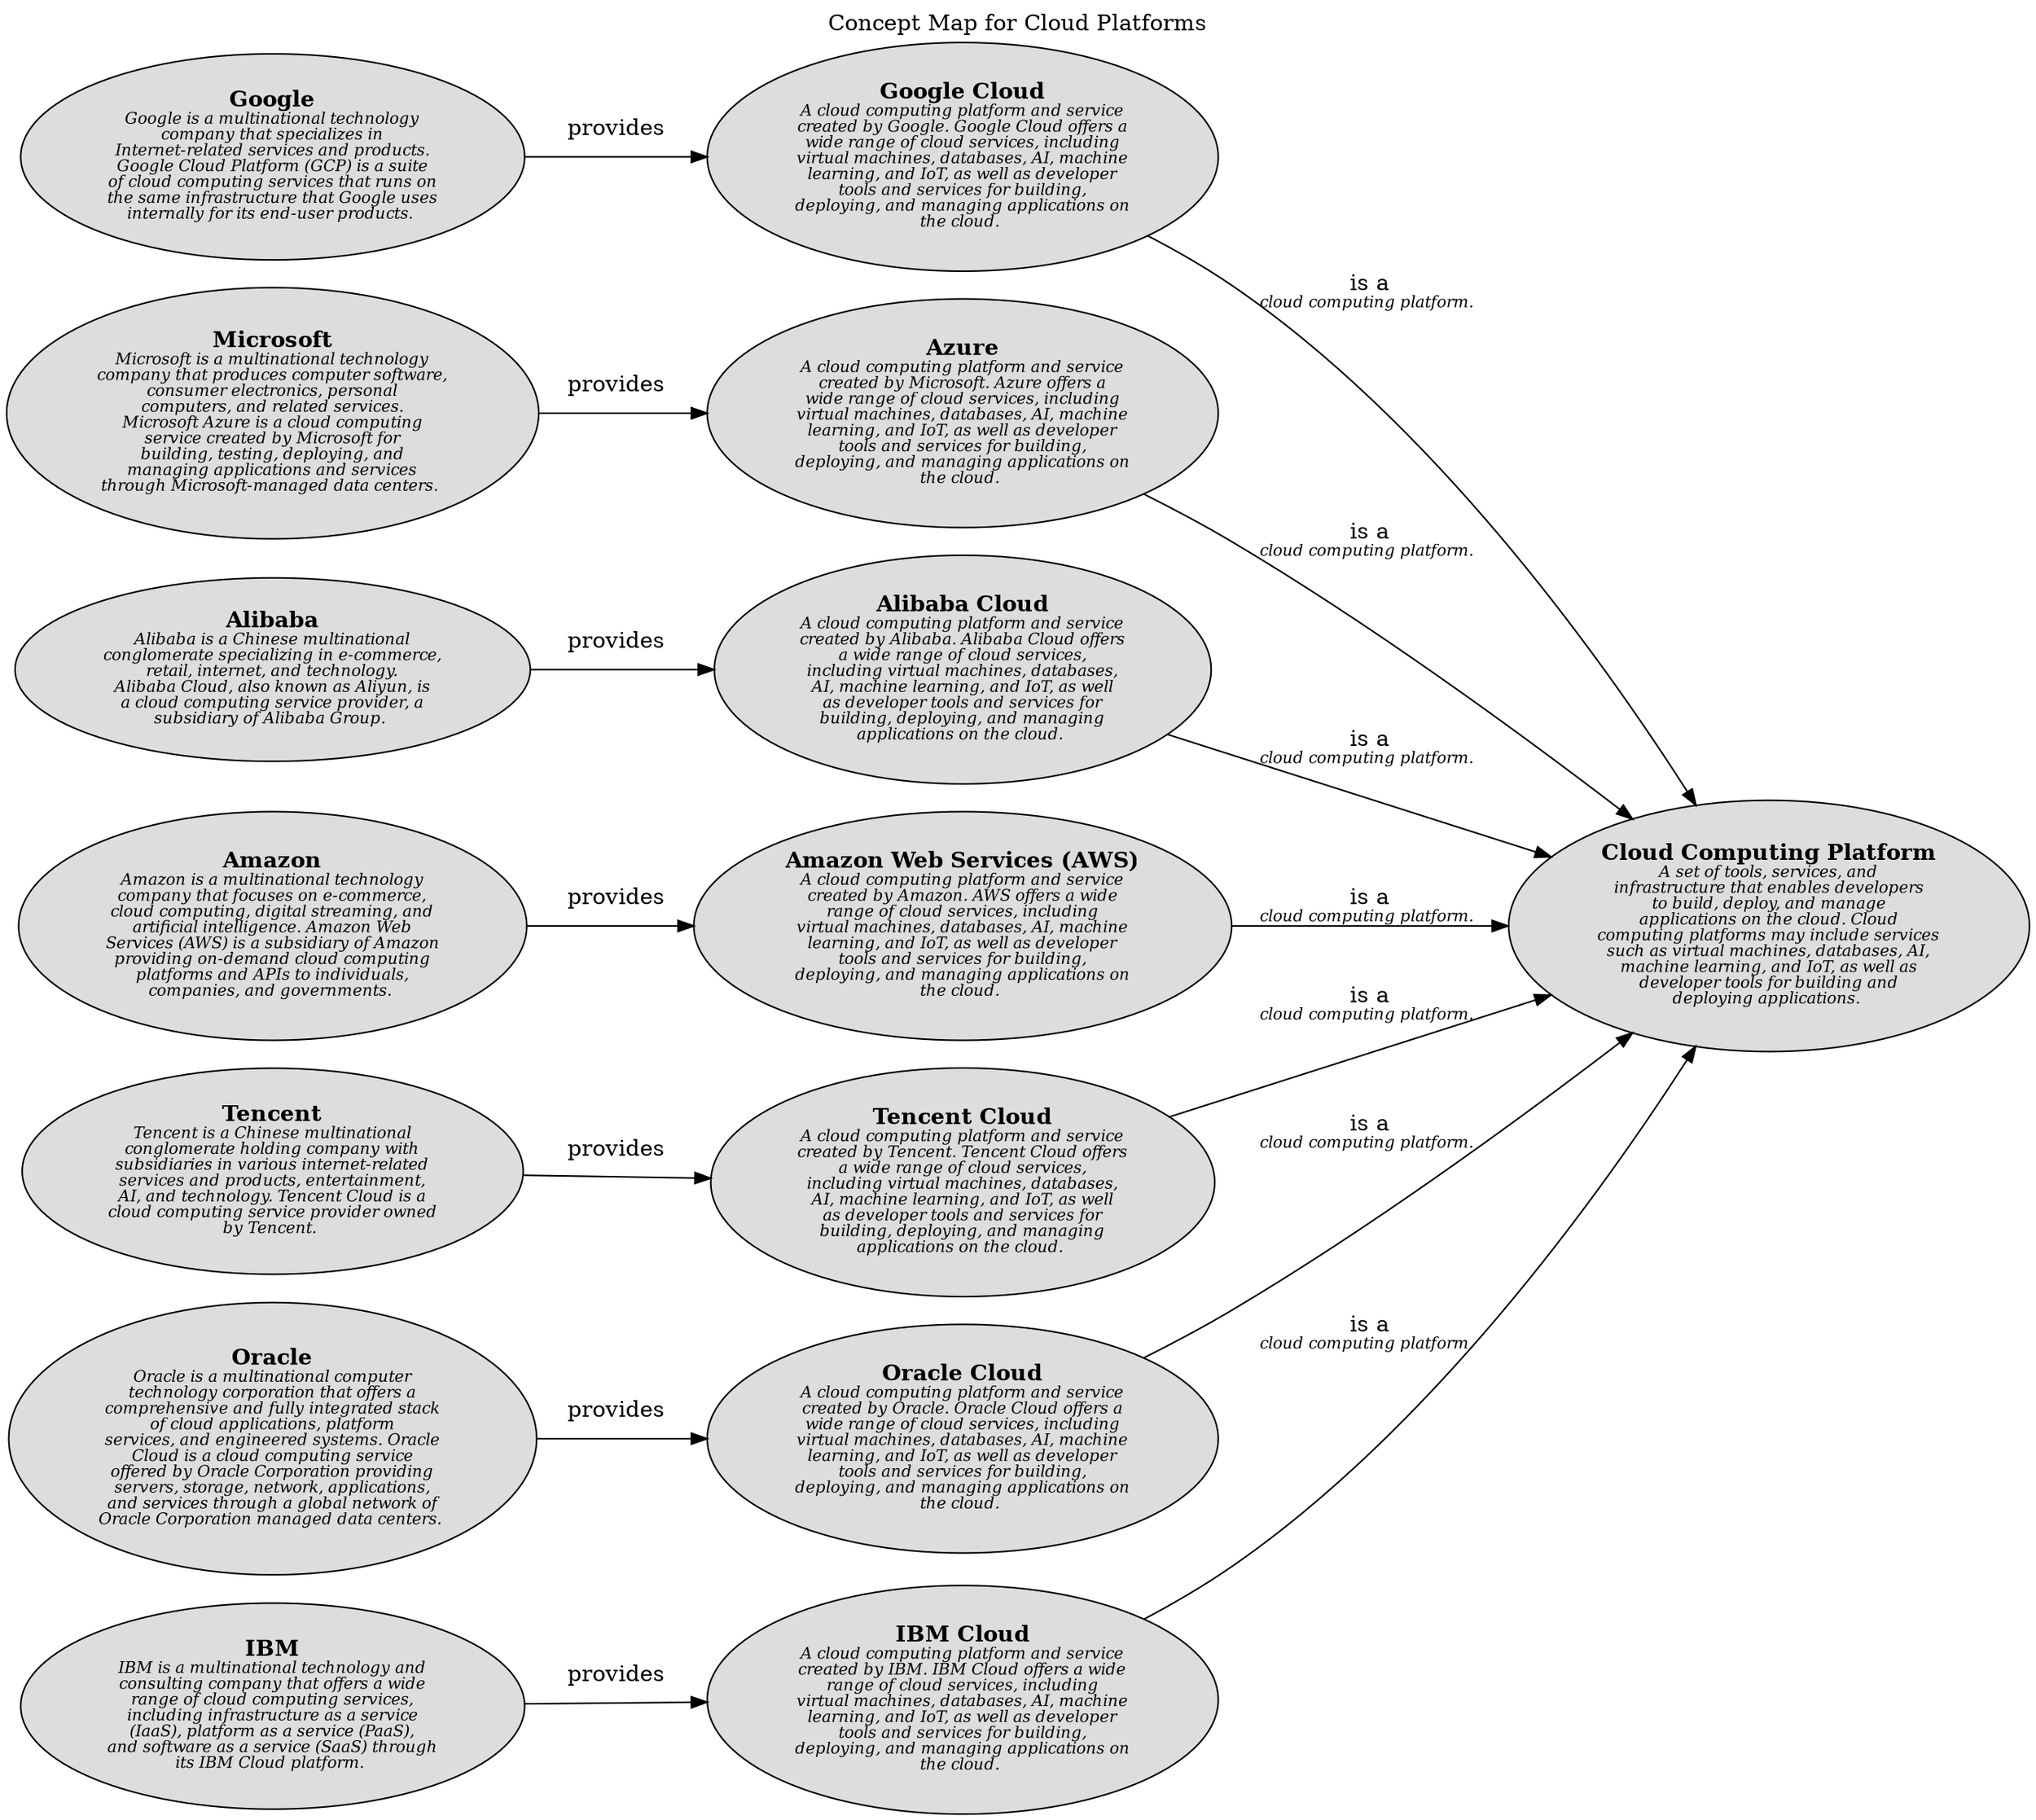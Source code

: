 digraph "Concept Map for Cloud Platforms" {
  labelloc= "t"
  label="Concept Map for Cloud Platforms"
  rankdir="LR"

  layout=dot
software_development_cloud_platform__ibm_cloud [shape=ellipse style=filled fillcolor="#dddddd" label=<<B>IBM Cloud</B><BR/><FONT POINT-SIZE="10"><I>A cloud computing platform and service<BR/>created by IBM. IBM Cloud offers a wide<BR/>range of cloud services, including<BR/>virtual machines, databases, AI, machine<BR/>learning, and IoT, as well as developer<BR/>tools and services for building,<BR/>deploying, and managing applications on<BR/>the cloud. </I></FONT>>]
software_development_cloud_provider__google [shape=ellipse style=filled fillcolor="#dddddd" label=<<B>Google</B><BR/><FONT POINT-SIZE="10"><I>Google is a multinational technology<BR/>company that specializes in<BR/>Internet-related services and products.<BR/>Google Cloud Platform (GCP) is a suite<BR/>of cloud computing services that runs on<BR/>the same infrastructure that Google uses<BR/>internally for its end-user products. </I></FONT>>]
software_development_cloud_provider__ibm [shape=ellipse style=filled fillcolor="#dddddd" label=<<B>IBM</B><BR/><FONT POINT-SIZE="10"><I>IBM is a multinational technology and<BR/>consulting company that offers a wide<BR/>range of cloud computing services,<BR/>including infrastructure as a service<BR/>(IaaS), platform as a service (PaaS),<BR/>and software as a service (SaaS) through<BR/>its IBM Cloud platform. </I></FONT>>]
software_development_cloud_provider__amazon [shape=ellipse style=filled fillcolor="#dddddd" label=<<B>Amazon</B><BR/><FONT POINT-SIZE="10"><I>Amazon is a multinational technology<BR/>company that focuses on e-commerce,<BR/>cloud computing, digital streaming, and<BR/>artificial intelligence. Amazon Web<BR/>Services (AWS) is a subsidiary of Amazon<BR/>providing on-demand cloud computing<BR/>platforms and APIs to individuals,<BR/>companies, and governments. </I></FONT>>]
software_development_cloud_platform__google_cloud [shape=ellipse style=filled fillcolor="#dddddd" label=<<B>Google Cloud</B><BR/><FONT POINT-SIZE="10"><I>A cloud computing platform and service<BR/>created by Google. Google Cloud offers a<BR/>wide range of cloud services, including<BR/>virtual machines, databases, AI, machine<BR/>learning, and IoT, as well as developer<BR/>tools and services for building,<BR/>deploying, and managing applications on<BR/>the cloud. </I></FONT>>]
software_development_cloud_platform__azure [shape=ellipse style=filled fillcolor="#dddddd" label=<<B>Azure</B><BR/><FONT POINT-SIZE="10"><I>A cloud computing platform and service<BR/>created by Microsoft. Azure offers a<BR/>wide range of cloud services, including<BR/>virtual machines, databases, AI, machine<BR/>learning, and IoT, as well as developer<BR/>tools and services for building,<BR/>deploying, and managing applications on<BR/>the cloud. </I></FONT>>]
software_development_cloud__cloud_computing_platform [shape=ellipse style=filled fillcolor="#dddddd" label=<<B>Cloud Computing Platform</B><BR/><FONT POINT-SIZE="10"><I>A set of tools, services, and<BR/>infrastructure that enables developers<BR/>to build, deploy, and manage<BR/>applications on the cloud. Cloud<BR/>computing platforms may include services<BR/>such as virtual machines, databases, AI,<BR/>machine learning, and IoT, as well as<BR/>developer tools for building and<BR/>deploying applications. </I></FONT>>]
software_development_cloud_provider__alibaba [shape=ellipse style=filled fillcolor="#dddddd" label=<<B>Alibaba</B><BR/><FONT POINT-SIZE="10"><I>Alibaba is a Chinese multinational<BR/>conglomerate specializing in e-commerce,<BR/>retail, internet, and technology.<BR/>Alibaba Cloud, also known as Aliyun, is<BR/>a cloud computing service provider, a<BR/>subsidiary of Alibaba Group. </I></FONT>>]
software_development_cloud_provider__microsoft [shape=ellipse style=filled fillcolor="#dddddd" label=<<B>Microsoft</B><BR/><FONT POINT-SIZE="10"><I>Microsoft is a multinational technology<BR/>company that produces computer software,<BR/>consumer electronics, personal<BR/>computers, and related services.<BR/>Microsoft Azure is a cloud computing<BR/>service created by Microsoft for<BR/>building, testing, deploying, and<BR/>managing applications and services<BR/>through Microsoft-managed data centers. </I></FONT>>]
software_development_cloud_provider__tencent [shape=ellipse style=filled fillcolor="#dddddd" label=<<B>Tencent</B><BR/><FONT POINT-SIZE="10"><I>Tencent is a Chinese multinational<BR/>conglomerate holding company with<BR/>subsidiaries in various internet-related<BR/>services and products, entertainment,<BR/>AI, and technology. Tencent Cloud is a<BR/>cloud computing service provider owned<BR/>by Tencent. </I></FONT>>]
software_development_cloud_platform__alibaba_cloud [shape=ellipse style=filled fillcolor="#dddddd" label=<<B>Alibaba Cloud</B><BR/><FONT POINT-SIZE="10"><I>A cloud computing platform and service<BR/>created by Alibaba. Alibaba Cloud offers<BR/>a wide range of cloud services,<BR/>including virtual machines, databases,<BR/>AI, machine learning, and IoT, as well<BR/>as developer tools and services for<BR/>building, deploying, and managing<BR/>applications on the cloud. </I></FONT>>]
software_development_cloud_platform__aws [shape=ellipse style=filled fillcolor="#dddddd" label=<<B>Amazon Web Services (AWS)</B><BR/><FONT POINT-SIZE="10"><I>A cloud computing platform and service<BR/>created by Amazon. AWS offers a wide<BR/>range of cloud services, including<BR/>virtual machines, databases, AI, machine<BR/>learning, and IoT, as well as developer<BR/>tools and services for building,<BR/>deploying, and managing applications on<BR/>the cloud. </I></FONT>>]
software_development_cloud_provider__oracle [shape=ellipse style=filled fillcolor="#dddddd" label=<<B>Oracle</B><BR/><FONT POINT-SIZE="10"><I>Oracle is a multinational computer<BR/>technology corporation that offers a<BR/>comprehensive and fully integrated stack<BR/>of cloud applications, platform<BR/>services, and engineered systems. Oracle<BR/>Cloud is a cloud computing service<BR/>offered by Oracle Corporation providing<BR/>servers, storage, network, applications,<BR/>and services through a global network of<BR/>Oracle Corporation managed data centers. </I></FONT>>]
software_development_cloud_platform__tencent_cloud [shape=ellipse style=filled fillcolor="#dddddd" label=<<B>Tencent Cloud</B><BR/><FONT POINT-SIZE="10"><I>A cloud computing platform and service<BR/>created by Tencent. Tencent Cloud offers<BR/>a wide range of cloud services,<BR/>including virtual machines, databases,<BR/>AI, machine learning, and IoT, as well<BR/>as developer tools and services for<BR/>building, deploying, and managing<BR/>applications on the cloud. </I></FONT>>]
software_development_cloud_platform__oracle_cloud [shape=ellipse style=filled fillcolor="#dddddd" label=<<B>Oracle Cloud</B><BR/><FONT POINT-SIZE="10"><I>A cloud computing platform and service<BR/>created by Oracle. Oracle Cloud offers a<BR/>wide range of cloud services, including<BR/>virtual machines, databases, AI, machine<BR/>learning, and IoT, as well as developer<BR/>tools and services for building,<BR/>deploying, and managing applications on<BR/>the cloud. </I></FONT>>]
 
software_development_cloud_platform__ibm_cloud -> software_development_cloud__cloud_computing_platform [label=<is a<BR/><FONT POINT-SIZE="10"><I>cloud computing platform. </I></FONT>>]
software_development_cloud_platform__alibaba_cloud -> software_development_cloud__cloud_computing_platform [label=<is a<BR/><FONT POINT-SIZE="10"><I>cloud computing platform. </I></FONT>>]
software_development_cloud_provider__alibaba -> software_development_cloud_platform__alibaba_cloud [label=<provides<BR/><FONT POINT-SIZE="10"><I> </I></FONT>>]
software_development_cloud_platform__oracle_cloud -> software_development_cloud__cloud_computing_platform [label=<is a<BR/><FONT POINT-SIZE="10"><I>cloud computing platform. </I></FONT>>]
software_development_cloud_provider__ibm -> software_development_cloud_platform__ibm_cloud [label=<provides<BR/><FONT POINT-SIZE="10"><I> </I></FONT>>]
software_development_cloud_provider__oracle -> software_development_cloud_platform__oracle_cloud [label=<provides<BR/><FONT POINT-SIZE="10"><I> </I></FONT>>]
software_development_cloud_platform__google_cloud -> software_development_cloud__cloud_computing_platform [label=<is a<BR/><FONT POINT-SIZE="10"><I>cloud computing platform. </I></FONT>>]
software_development_cloud_provider__amazon -> software_development_cloud_platform__aws [label=<provides<BR/><FONT POINT-SIZE="10"><I> </I></FONT>>]
software_development_cloud_platform__azure -> software_development_cloud__cloud_computing_platform [label=<is a<BR/><FONT POINT-SIZE="10"><I>cloud computing platform. </I></FONT>>]
software_development_cloud_platform__tencent_cloud -> software_development_cloud__cloud_computing_platform [label=<is a<BR/><FONT POINT-SIZE="10"><I>cloud computing platform. </I></FONT>>]
software_development_cloud_provider__microsoft -> software_development_cloud_platform__azure [label=<provides<BR/><FONT POINT-SIZE="10"><I> </I></FONT>>]
software_development_cloud_provider__tencent -> software_development_cloud_platform__tencent_cloud [label=<provides<BR/><FONT POINT-SIZE="10"><I> </I></FONT>>]
software_development_cloud_platform__aws -> software_development_cloud__cloud_computing_platform [label=<is a<BR/><FONT POINT-SIZE="10"><I>cloud computing platform. </I></FONT>>]
software_development_cloud_provider__google -> software_development_cloud_platform__google_cloud [label=<provides<BR/><FONT POINT-SIZE="10"><I> </I></FONT>>]
 
}

// (generated by Overarch with template views/view.dot.cmb)
